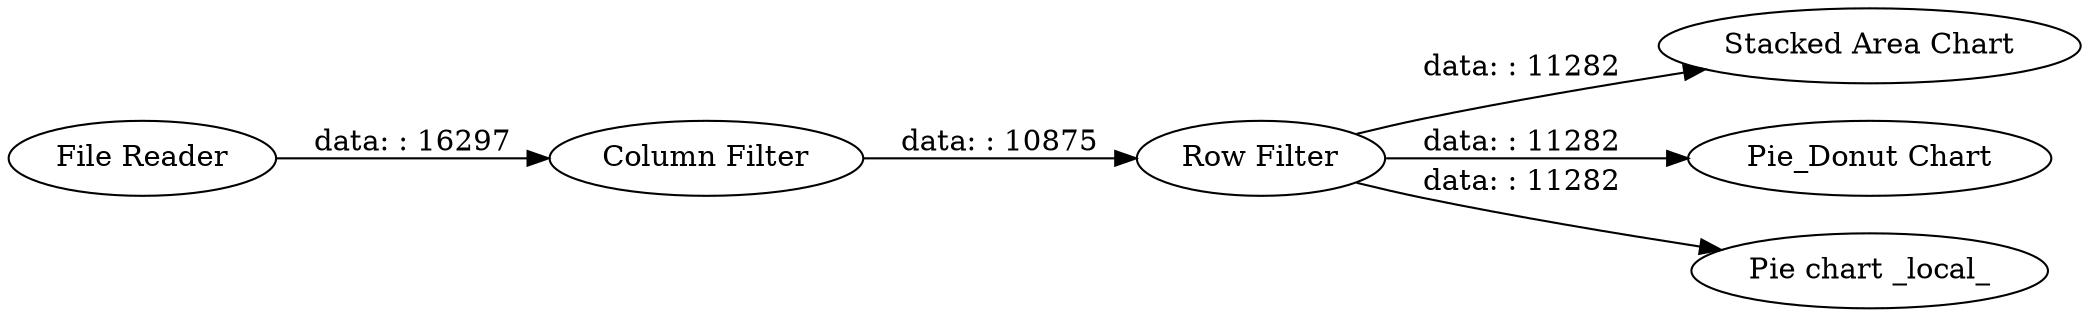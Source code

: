 digraph {
	"9203591728071577821_7" [label="Stacked Area Chart"]
	"9203591728071577821_9" [label="Pie_Donut Chart"]
	"9203591728071577821_5" [label="Row Filter"]
	"9203591728071577821_3" [label="File Reader"]
	"9203591728071577821_4" [label="Column Filter"]
	"9203591728071577821_8" [label="Pie chart _local_"]
	"9203591728071577821_5" -> "9203591728071577821_7" [label="data: : 11282"]
	"9203591728071577821_4" -> "9203591728071577821_5" [label="data: : 10875"]
	"9203591728071577821_5" -> "9203591728071577821_8" [label="data: : 11282"]
	"9203591728071577821_3" -> "9203591728071577821_4" [label="data: : 16297"]
	"9203591728071577821_5" -> "9203591728071577821_9" [label="data: : 11282"]
	rankdir=LR
}
